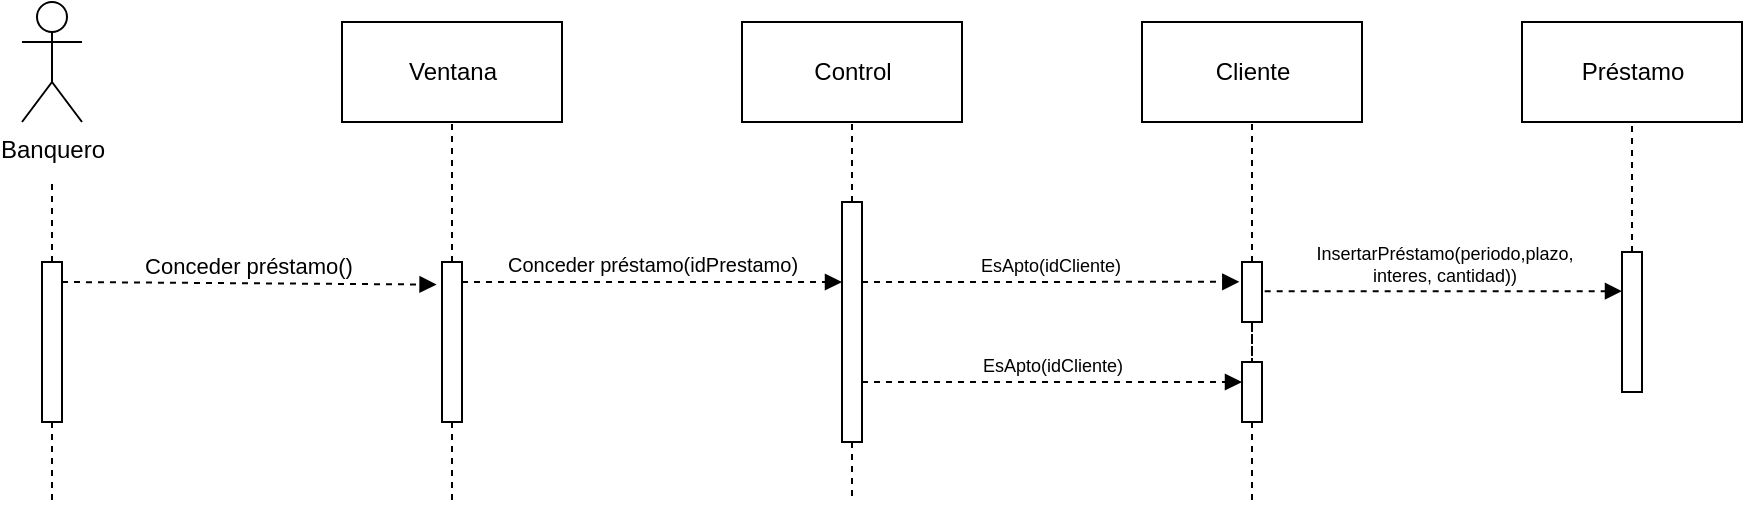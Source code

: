 <mxfile version="19.0.2" type="device"><diagram id="tWyFopIWkd767iS2FET0" name="Página-1"><mxGraphModel dx="718" dy="865" grid="1" gridSize="10" guides="1" tooltips="1" connect="1" arrows="1" fold="1" page="1" pageScale="1" pageWidth="827" pageHeight="1169" math="0" shadow="0"><root><mxCell id="0"/><mxCell id="1" parent="0"/><mxCell id="xIDxpN75iRgZURk1a9vX-2" value="Banquero" style="shape=umlActor;verticalLabelPosition=bottom;verticalAlign=top;html=1;" parent="1" vertex="1"><mxGeometry x="40" y="230" width="30" height="60" as="geometry"/></mxCell><mxCell id="xIDxpN75iRgZURk1a9vX-3" value="Ventana" style="html=1;" parent="1" vertex="1"><mxGeometry x="200" y="240" width="110" height="50" as="geometry"/></mxCell><mxCell id="xIDxpN75iRgZURk1a9vX-4" value="Control" style="html=1;" parent="1" vertex="1"><mxGeometry x="400" y="240" width="110" height="50" as="geometry"/></mxCell><mxCell id="xIDxpN75iRgZURk1a9vX-5" value="Préstamo" style="html=1;" parent="1" vertex="1"><mxGeometry x="790" y="240" width="110" height="50" as="geometry"/></mxCell><mxCell id="xIDxpN75iRgZURk1a9vX-6" style="edgeStyle=orthogonalEdgeStyle;rounded=0;orthogonalLoop=1;jettySize=auto;html=1;dashed=1;endArrow=none;endFill=0;" parent="1" source="xIDxpN75iRgZURk1a9vX-8" edge="1"><mxGeometry relative="1" as="geometry"><mxPoint x="55" y="480" as="targetPoint"/></mxGeometry></mxCell><mxCell id="xIDxpN75iRgZURk1a9vX-7" style="edgeStyle=orthogonalEdgeStyle;rounded=0;orthogonalLoop=1;jettySize=auto;html=1;dashed=1;endArrow=none;endFill=0;" parent="1" source="xIDxpN75iRgZURk1a9vX-8" edge="1"><mxGeometry relative="1" as="geometry"><mxPoint x="55" y="320" as="targetPoint"/></mxGeometry></mxCell><mxCell id="xIDxpN75iRgZURk1a9vX-8" value="" style="html=1;points=[];perimeter=orthogonalPerimeter;" parent="1" vertex="1"><mxGeometry x="50" y="360" width="10" height="80" as="geometry"/></mxCell><mxCell id="xIDxpN75iRgZURk1a9vX-9" style="edgeStyle=orthogonalEdgeStyle;rounded=0;orthogonalLoop=1;jettySize=auto;html=1;entryX=0.5;entryY=1;entryDx=0;entryDy=0;dashed=1;endArrow=none;endFill=0;" parent="1" source="xIDxpN75iRgZURk1a9vX-11" target="xIDxpN75iRgZURk1a9vX-3" edge="1"><mxGeometry relative="1" as="geometry"/></mxCell><mxCell id="xIDxpN75iRgZURk1a9vX-10" style="edgeStyle=orthogonalEdgeStyle;rounded=0;orthogonalLoop=1;jettySize=auto;html=1;dashed=1;fontSize=9;endArrow=none;endFill=0;" parent="1" source="xIDxpN75iRgZURk1a9vX-11" edge="1"><mxGeometry relative="1" as="geometry"><mxPoint x="255" y="480" as="targetPoint"/></mxGeometry></mxCell><mxCell id="xIDxpN75iRgZURk1a9vX-11" value="" style="html=1;points=[];perimeter=orthogonalPerimeter;" parent="1" vertex="1"><mxGeometry x="250" y="360" width="10" height="80" as="geometry"/></mxCell><mxCell id="xIDxpN75iRgZURk1a9vX-12" style="edgeStyle=orthogonalEdgeStyle;rounded=0;orthogonalLoop=1;jettySize=auto;html=1;dashed=1;endArrow=none;endFill=0;" parent="1" source="xIDxpN75iRgZURk1a9vX-14" target="xIDxpN75iRgZURk1a9vX-4" edge="1"><mxGeometry relative="1" as="geometry"/></mxCell><mxCell id="xIDxpN75iRgZURk1a9vX-13" style="edgeStyle=orthogonalEdgeStyle;rounded=0;orthogonalLoop=1;jettySize=auto;html=1;dashed=1;fontSize=9;endArrow=none;endFill=0;" parent="1" source="xIDxpN75iRgZURk1a9vX-14" edge="1"><mxGeometry relative="1" as="geometry"><mxPoint x="455" y="480" as="targetPoint"/></mxGeometry></mxCell><mxCell id="xIDxpN75iRgZURk1a9vX-14" value="" style="html=1;points=[];perimeter=orthogonalPerimeter;" parent="1" vertex="1"><mxGeometry x="450" y="330" width="10" height="120" as="geometry"/></mxCell><mxCell id="xIDxpN75iRgZURk1a9vX-20" value="Conceder préstamo()" style="html=1;verticalAlign=bottom;endArrow=block;rounded=0;dashed=1;entryX=-0.272;entryY=0.141;entryDx=0;entryDy=0;entryPerimeter=0;" parent="1" target="xIDxpN75iRgZURk1a9vX-11" edge="1"><mxGeometry width="80" relative="1" as="geometry"><mxPoint x="60" y="370" as="sourcePoint"/><mxPoint x="140" y="370" as="targetPoint"/></mxGeometry></mxCell><mxCell id="xIDxpN75iRgZURk1a9vX-21" value="&lt;font size=&quot;1&quot;&gt;Conceder préstamo(idPrestamo)&lt;/font&gt;" style="html=1;verticalAlign=bottom;endArrow=block;rounded=0;dashed=1;" parent="1" edge="1"><mxGeometry width="80" relative="1" as="geometry"><mxPoint x="260" y="370" as="sourcePoint"/><mxPoint x="450" y="370" as="targetPoint"/></mxGeometry></mxCell><mxCell id="tWYFPet7JAjz_QKNZUKN-14" style="edgeStyle=orthogonalEdgeStyle;rounded=0;orthogonalLoop=1;jettySize=auto;html=1;endArrow=none;endFill=0;dashed=1;" edge="1" parent="1" source="xIDxpN75iRgZURk1a9vX-24" target="xIDxpN75iRgZURk1a9vX-5"><mxGeometry relative="1" as="geometry"/></mxCell><mxCell id="xIDxpN75iRgZURk1a9vX-24" value="" style="html=1;points=[];perimeter=orthogonalPerimeter;" parent="1" vertex="1"><mxGeometry x="840" y="355" width="10" height="70" as="geometry"/></mxCell><mxCell id="tWYFPet7JAjz_QKNZUKN-2" value="Cliente" style="html=1;" vertex="1" parent="1"><mxGeometry x="600" y="240" width="110" height="50" as="geometry"/></mxCell><mxCell id="tWYFPet7JAjz_QKNZUKN-6" style="edgeStyle=orthogonalEdgeStyle;rounded=0;orthogonalLoop=1;jettySize=auto;html=1;dashed=1;endArrow=none;endFill=0;" edge="1" parent="1" source="tWYFPet7JAjz_QKNZUKN-8" target="tWYFPet7JAjz_QKNZUKN-2"><mxGeometry relative="1" as="geometry"/></mxCell><mxCell id="tWYFPet7JAjz_QKNZUKN-7" style="edgeStyle=orthogonalEdgeStyle;rounded=0;orthogonalLoop=1;jettySize=auto;html=1;dashed=1;fontSize=9;endArrow=none;endFill=0;" edge="1" parent="1" source="tWYFPet7JAjz_QKNZUKN-8" target="tWYFPet7JAjz_QKNZUKN-11"><mxGeometry relative="1" as="geometry"/></mxCell><mxCell id="tWYFPet7JAjz_QKNZUKN-8" value="" style="html=1;points=[];perimeter=orthogonalPerimeter;" vertex="1" parent="1"><mxGeometry x="650" y="360" width="10" height="30" as="geometry"/></mxCell><mxCell id="tWYFPet7JAjz_QKNZUKN-9" value="EsApto(idCliente)" style="html=1;verticalAlign=bottom;endArrow=block;rounded=0;dashed=1;fontSize=9;entryX=-0.134;entryY=0.33;entryDx=0;entryDy=0;entryPerimeter=0;" edge="1" parent="1" target="tWYFPet7JAjz_QKNZUKN-8"><mxGeometry width="80" relative="1" as="geometry"><mxPoint x="460" y="370" as="sourcePoint"/><mxPoint x="540" y="370" as="targetPoint"/></mxGeometry></mxCell><mxCell id="tWYFPet7JAjz_QKNZUKN-10" style="edgeStyle=orthogonalEdgeStyle;rounded=0;orthogonalLoop=1;jettySize=auto;html=1;dashed=1;fontSize=9;endArrow=none;endFill=0;" edge="1" parent="1" source="tWYFPet7JAjz_QKNZUKN-11"><mxGeometry relative="1" as="geometry"><mxPoint x="655" y="480" as="targetPoint"/></mxGeometry></mxCell><mxCell id="tWYFPet7JAjz_QKNZUKN-11" value="" style="html=1;points=[];perimeter=orthogonalPerimeter;" vertex="1" parent="1"><mxGeometry x="650" y="410" width="10" height="30" as="geometry"/></mxCell><mxCell id="tWYFPet7JAjz_QKNZUKN-12" value="EsApto(idCliente)" style="html=1;verticalAlign=bottom;endArrow=block;rounded=0;dashed=1;fontSize=9;" edge="1" parent="1" target="tWYFPet7JAjz_QKNZUKN-11"><mxGeometry width="80" relative="1" as="geometry"><mxPoint x="460" y="420" as="sourcePoint"/><mxPoint x="540" y="420" as="targetPoint"/></mxGeometry></mxCell><mxCell id="tWYFPet7JAjz_QKNZUKN-16" value="InsertarPréstamo(periodo,plazo,&lt;br&gt;interes, cantidad))" style="html=1;verticalAlign=bottom;endArrow=block;rounded=0;dashed=1;fontSize=9;entryX=0;entryY=0.28;entryDx=0;entryDy=0;entryPerimeter=0;" edge="1" parent="1" target="xIDxpN75iRgZURk1a9vX-24"><mxGeometry width="80" relative="1" as="geometry"><mxPoint x="661.34" y="374.6" as="sourcePoint"/><mxPoint x="850.0" y="374.5" as="targetPoint"/></mxGeometry></mxCell></root></mxGraphModel></diagram></mxfile>